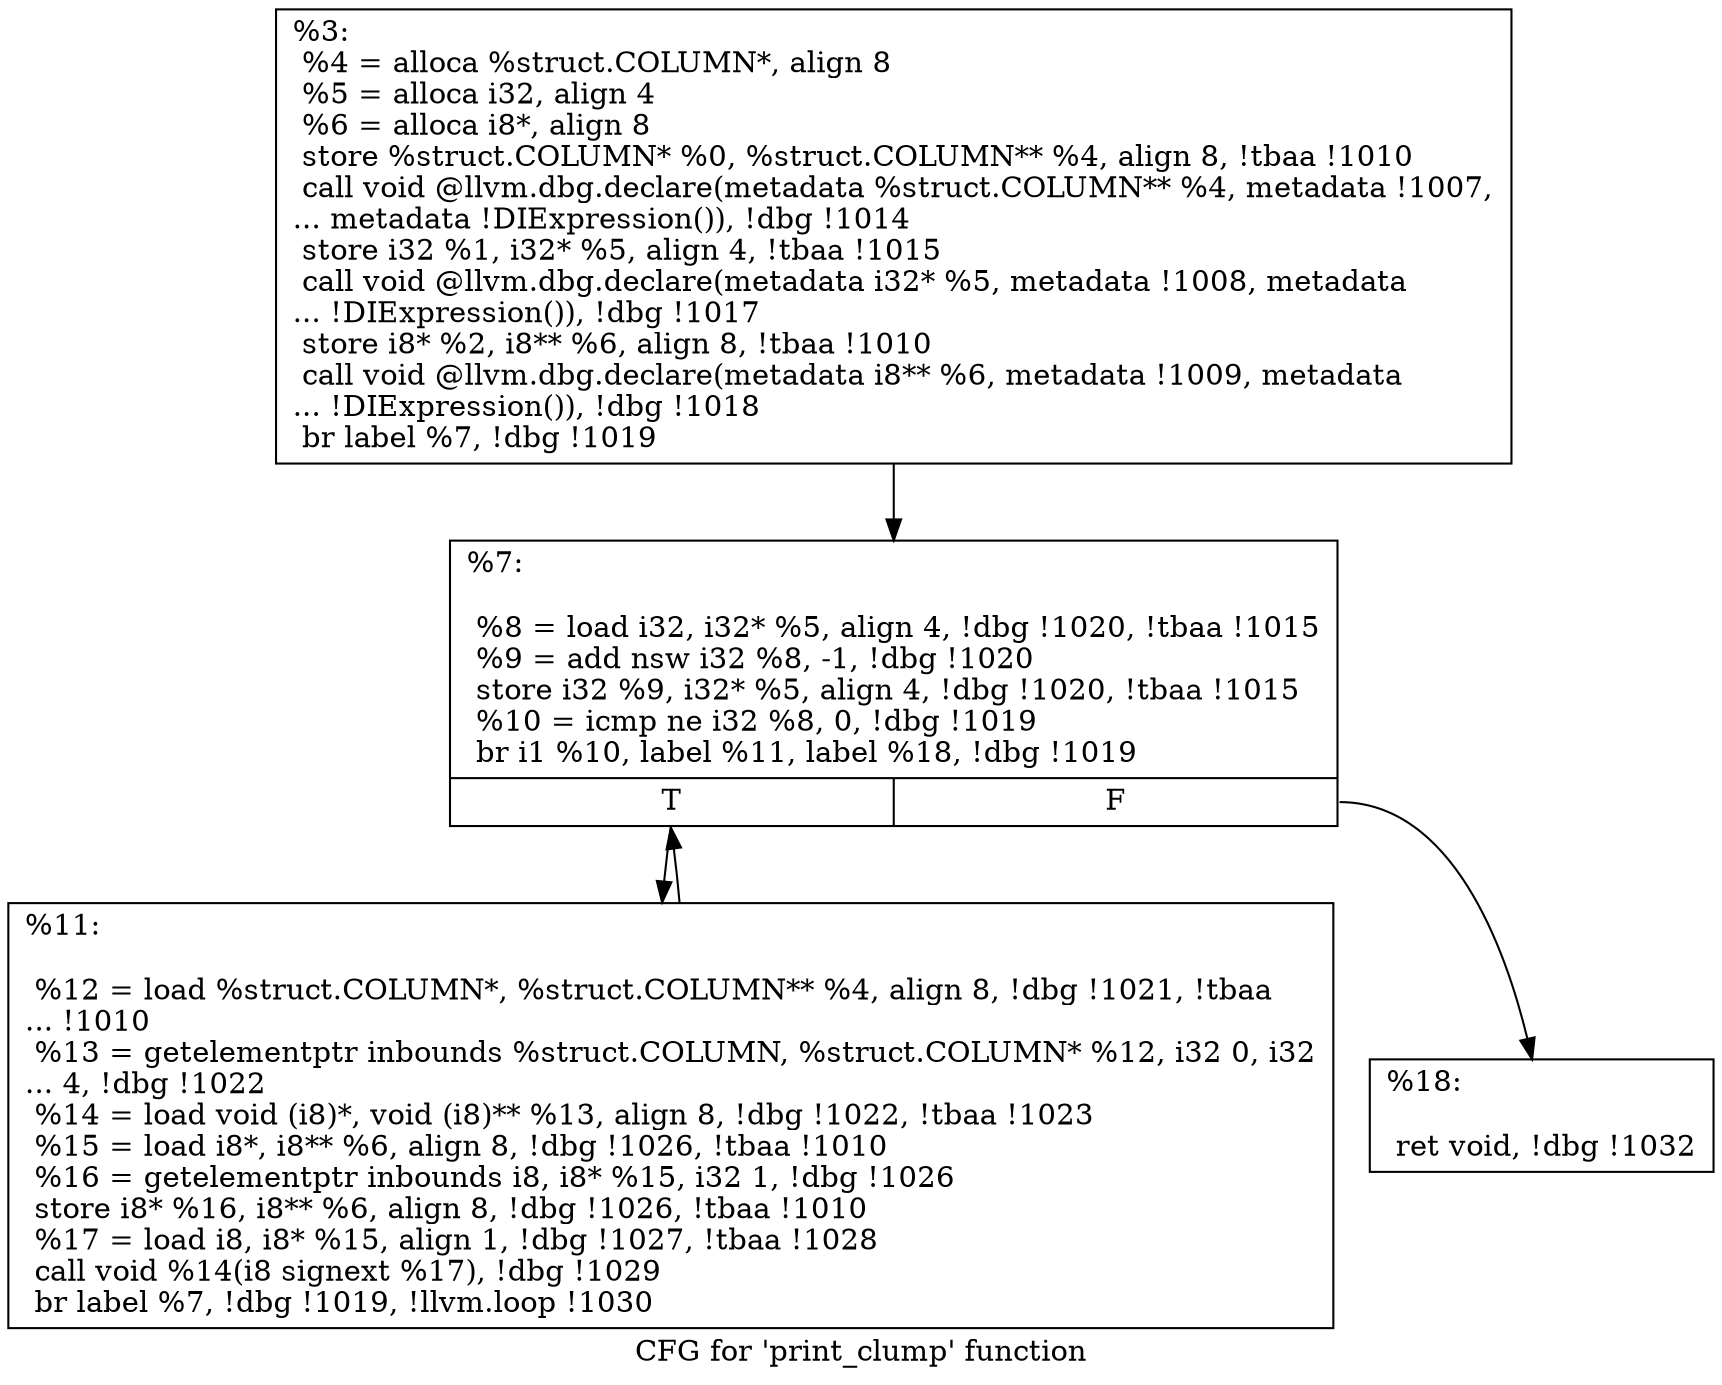 digraph "CFG for 'print_clump' function" {
	label="CFG for 'print_clump' function";

	Node0x1677370 [shape=record,label="{%3:\l  %4 = alloca %struct.COLUMN*, align 8\l  %5 = alloca i32, align 4\l  %6 = alloca i8*, align 8\l  store %struct.COLUMN* %0, %struct.COLUMN** %4, align 8, !tbaa !1010\l  call void @llvm.dbg.declare(metadata %struct.COLUMN** %4, metadata !1007,\l... metadata !DIExpression()), !dbg !1014\l  store i32 %1, i32* %5, align 4, !tbaa !1015\l  call void @llvm.dbg.declare(metadata i32* %5, metadata !1008, metadata\l... !DIExpression()), !dbg !1017\l  store i8* %2, i8** %6, align 8, !tbaa !1010\l  call void @llvm.dbg.declare(metadata i8** %6, metadata !1009, metadata\l... !DIExpression()), !dbg !1018\l  br label %7, !dbg !1019\l}"];
	Node0x1677370 -> Node0x1678290;
	Node0x1678290 [shape=record,label="{%7:\l\l  %8 = load i32, i32* %5, align 4, !dbg !1020, !tbaa !1015\l  %9 = add nsw i32 %8, -1, !dbg !1020\l  store i32 %9, i32* %5, align 4, !dbg !1020, !tbaa !1015\l  %10 = icmp ne i32 %8, 0, !dbg !1019\l  br i1 %10, label %11, label %18, !dbg !1019\l|{<s0>T|<s1>F}}"];
	Node0x1678290:s0 -> Node0x16782e0;
	Node0x1678290:s1 -> Node0x1678330;
	Node0x16782e0 [shape=record,label="{%11:\l\l  %12 = load %struct.COLUMN*, %struct.COLUMN** %4, align 8, !dbg !1021, !tbaa\l... !1010\l  %13 = getelementptr inbounds %struct.COLUMN, %struct.COLUMN* %12, i32 0, i32\l... 4, !dbg !1022\l  %14 = load void (i8)*, void (i8)** %13, align 8, !dbg !1022, !tbaa !1023\l  %15 = load i8*, i8** %6, align 8, !dbg !1026, !tbaa !1010\l  %16 = getelementptr inbounds i8, i8* %15, i32 1, !dbg !1026\l  store i8* %16, i8** %6, align 8, !dbg !1026, !tbaa !1010\l  %17 = load i8, i8* %15, align 1, !dbg !1027, !tbaa !1028\l  call void %14(i8 signext %17), !dbg !1029\l  br label %7, !dbg !1019, !llvm.loop !1030\l}"];
	Node0x16782e0 -> Node0x1678290;
	Node0x1678330 [shape=record,label="{%18:\l\l  ret void, !dbg !1032\l}"];
}
